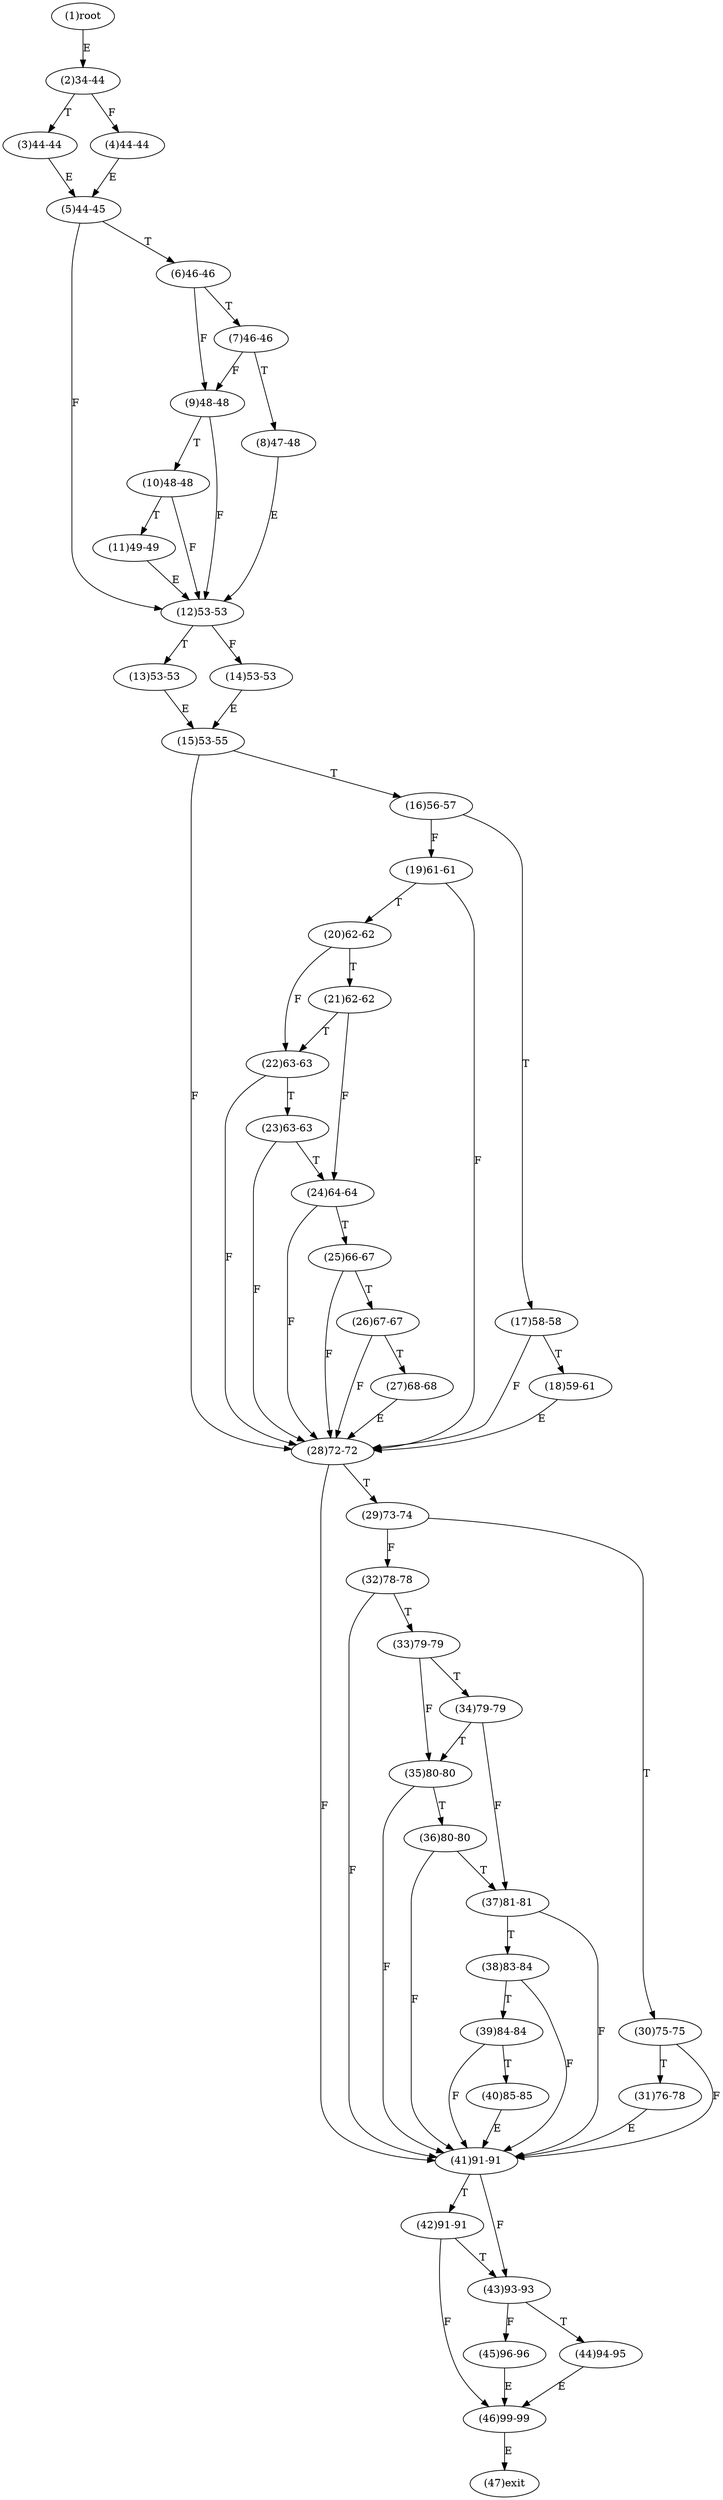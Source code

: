 digraph "" { 
1[ label="(1)root"];
2[ label="(2)34-44"];
3[ label="(3)44-44"];
4[ label="(4)44-44"];
5[ label="(5)44-45"];
6[ label="(6)46-46"];
7[ label="(7)46-46"];
8[ label="(8)47-48"];
9[ label="(9)48-48"];
10[ label="(10)48-48"];
11[ label="(11)49-49"];
12[ label="(12)53-53"];
13[ label="(13)53-53"];
14[ label="(14)53-53"];
15[ label="(15)53-55"];
17[ label="(17)58-58"];
16[ label="(16)56-57"];
19[ label="(19)61-61"];
18[ label="(18)59-61"];
21[ label="(21)62-62"];
20[ label="(20)62-62"];
23[ label="(23)63-63"];
22[ label="(22)63-63"];
25[ label="(25)66-67"];
24[ label="(24)64-64"];
27[ label="(27)68-68"];
26[ label="(26)67-67"];
29[ label="(29)73-74"];
28[ label="(28)72-72"];
31[ label="(31)76-78"];
30[ label="(30)75-75"];
34[ label="(34)79-79"];
35[ label="(35)80-80"];
32[ label="(32)78-78"];
33[ label="(33)79-79"];
38[ label="(38)83-84"];
39[ label="(39)84-84"];
36[ label="(36)80-80"];
37[ label="(37)81-81"];
42[ label="(42)91-91"];
43[ label="(43)93-93"];
40[ label="(40)85-85"];
41[ label="(41)91-91"];
46[ label="(46)99-99"];
47[ label="(47)exit"];
44[ label="(44)94-95"];
45[ label="(45)96-96"];
1->2[ label="E"];
2->4[ label="F"];
2->3[ label="T"];
3->5[ label="E"];
4->5[ label="E"];
5->12[ label="F"];
5->6[ label="T"];
6->9[ label="F"];
6->7[ label="T"];
7->9[ label="F"];
7->8[ label="T"];
8->12[ label="E"];
9->12[ label="F"];
9->10[ label="T"];
10->12[ label="F"];
10->11[ label="T"];
11->12[ label="E"];
12->14[ label="F"];
12->13[ label="T"];
13->15[ label="E"];
14->15[ label="E"];
15->28[ label="F"];
15->16[ label="T"];
16->19[ label="F"];
16->17[ label="T"];
17->28[ label="F"];
17->18[ label="T"];
18->28[ label="E"];
19->28[ label="F"];
19->20[ label="T"];
20->22[ label="F"];
20->21[ label="T"];
21->24[ label="F"];
21->22[ label="T"];
22->28[ label="F"];
22->23[ label="T"];
23->28[ label="F"];
23->24[ label="T"];
24->28[ label="F"];
24->25[ label="T"];
25->28[ label="F"];
25->26[ label="T"];
26->28[ label="F"];
26->27[ label="T"];
27->28[ label="E"];
28->41[ label="F"];
28->29[ label="T"];
29->32[ label="F"];
29->30[ label="T"];
30->41[ label="F"];
30->31[ label="T"];
31->41[ label="E"];
32->41[ label="F"];
32->33[ label="T"];
33->35[ label="F"];
33->34[ label="T"];
34->37[ label="F"];
34->35[ label="T"];
35->41[ label="F"];
35->36[ label="T"];
36->41[ label="F"];
36->37[ label="T"];
37->41[ label="F"];
37->38[ label="T"];
38->41[ label="F"];
38->39[ label="T"];
39->41[ label="F"];
39->40[ label="T"];
40->41[ label="E"];
41->43[ label="F"];
41->42[ label="T"];
42->46[ label="F"];
42->43[ label="T"];
43->45[ label="F"];
43->44[ label="T"];
44->46[ label="E"];
45->46[ label="E"];
46->47[ label="E"];
}